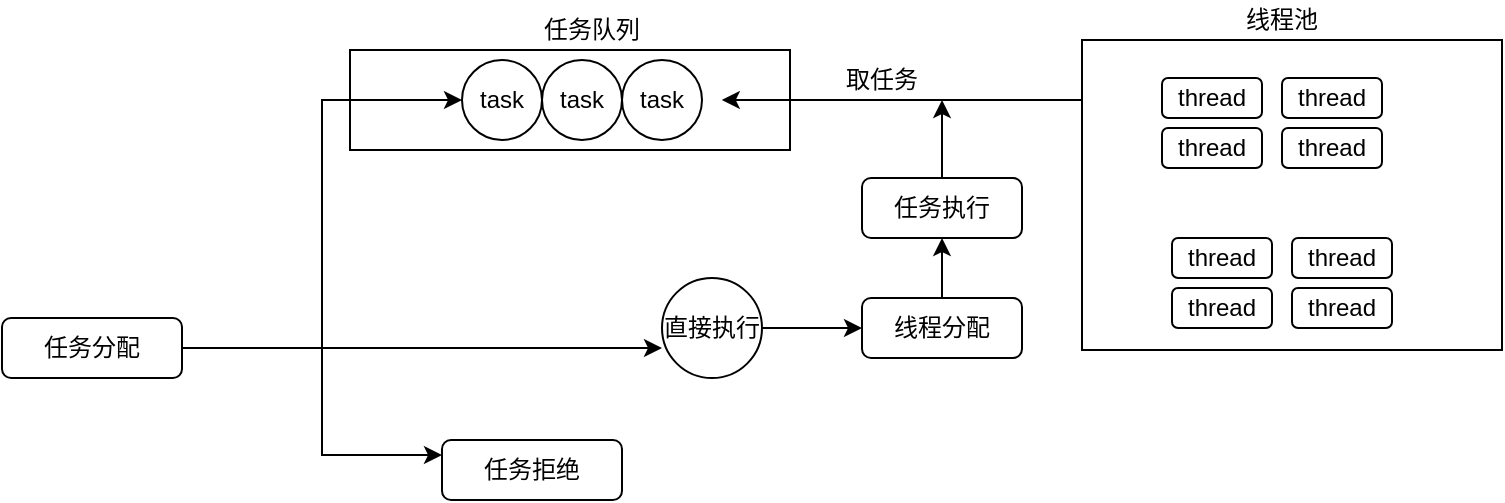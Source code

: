 <mxfile version="12.9.6" type="github"><diagram id="t5uKhkg2tzi8UWJMclgR" name="Page-1"><mxGraphModel dx="946" dy="519" grid="1" gridSize="10" guides="1" tooltips="1" connect="1" arrows="1" fold="1" page="1" pageScale="1" pageWidth="827" pageHeight="1169" math="0" shadow="0"><root><mxCell id="0"/><mxCell id="1" parent="0"/><mxCell id="l9Hj2cgkSNYXQjFZYVc2-30" value="" style="rounded=0;whiteSpace=wrap;html=1;" vertex="1" parent="1"><mxGeometry x="590" y="130" width="130" height="70" as="geometry"/></mxCell><mxCell id="l9Hj2cgkSNYXQjFZYVc2-17" style="edgeStyle=orthogonalEdgeStyle;rounded=0;orthogonalLoop=1;jettySize=auto;html=1;entryX=0;entryY=0.7;entryDx=0;entryDy=0;entryPerimeter=0;" edge="1" parent="1" source="l9Hj2cgkSNYXQjFZYVc2-1" target="l9Hj2cgkSNYXQjFZYVc2-13"><mxGeometry relative="1" as="geometry"/></mxCell><mxCell id="l9Hj2cgkSNYXQjFZYVc2-19" style="edgeStyle=orthogonalEdgeStyle;rounded=0;orthogonalLoop=1;jettySize=auto;html=1;entryX=0;entryY=0.25;entryDx=0;entryDy=0;" edge="1" parent="1" source="l9Hj2cgkSNYXQjFZYVc2-1" target="l9Hj2cgkSNYXQjFZYVc2-15"><mxGeometry relative="1" as="geometry"><Array as="points"><mxPoint x="180" y="274"/><mxPoint x="180" y="328"/></Array></mxGeometry></mxCell><mxCell id="l9Hj2cgkSNYXQjFZYVc2-1" value="任务分配" style="rounded=1;whiteSpace=wrap;html=1;" vertex="1" parent="1"><mxGeometry x="20" y="259" width="90" height="30" as="geometry"/></mxCell><mxCell id="l9Hj2cgkSNYXQjFZYVc2-3" value="" style="rounded=0;whiteSpace=wrap;html=1;" vertex="1" parent="1"><mxGeometry x="194" y="125" width="220" height="50" as="geometry"/></mxCell><mxCell id="l9Hj2cgkSNYXQjFZYVc2-8" value="task" style="ellipse;whiteSpace=wrap;html=1;aspect=fixed;" vertex="1" parent="1"><mxGeometry x="250" y="130" width="40" height="40" as="geometry"/></mxCell><mxCell id="l9Hj2cgkSNYXQjFZYVc2-9" value="task" style="ellipse;whiteSpace=wrap;html=1;aspect=fixed;" vertex="1" parent="1"><mxGeometry x="290" y="130" width="40" height="40" as="geometry"/></mxCell><mxCell id="l9Hj2cgkSNYXQjFZYVc2-10" value="task" style="ellipse;whiteSpace=wrap;html=1;aspect=fixed;" vertex="1" parent="1"><mxGeometry x="330" y="130" width="40" height="40" as="geometry"/></mxCell><mxCell id="l9Hj2cgkSNYXQjFZYVc2-11" style="edgeStyle=orthogonalEdgeStyle;rounded=0;orthogonalLoop=1;jettySize=auto;html=1;entryX=0;entryY=0.5;entryDx=0;entryDy=0;" edge="1" parent="1" source="l9Hj2cgkSNYXQjFZYVc2-1" target="l9Hj2cgkSNYXQjFZYVc2-8"><mxGeometry relative="1" as="geometry"/></mxCell><mxCell id="l9Hj2cgkSNYXQjFZYVc2-12" value="任务队列" style="text;html=1;strokeColor=none;fillColor=none;align=center;verticalAlign=middle;whiteSpace=wrap;rounded=0;" vertex="1" parent="1"><mxGeometry x="290" y="105" width="50" height="20" as="geometry"/></mxCell><mxCell id="l9Hj2cgkSNYXQjFZYVc2-36" style="edgeStyle=orthogonalEdgeStyle;rounded=0;orthogonalLoop=1;jettySize=auto;html=1;entryX=0;entryY=0.5;entryDx=0;entryDy=0;" edge="1" parent="1" source="l9Hj2cgkSNYXQjFZYVc2-13" target="l9Hj2cgkSNYXQjFZYVc2-33"><mxGeometry relative="1" as="geometry"/></mxCell><mxCell id="l9Hj2cgkSNYXQjFZYVc2-13" value="直接执行" style="ellipse;whiteSpace=wrap;html=1;aspect=fixed;" vertex="1" parent="1"><mxGeometry x="350" y="239" width="50" height="50" as="geometry"/></mxCell><mxCell id="l9Hj2cgkSNYXQjFZYVc2-15" value="任务拒绝" style="rounded=1;whiteSpace=wrap;html=1;" vertex="1" parent="1"><mxGeometry x="240" y="320" width="90" height="30" as="geometry"/></mxCell><mxCell id="l9Hj2cgkSNYXQjFZYVc2-31" style="edgeStyle=orthogonalEdgeStyle;rounded=0;orthogonalLoop=1;jettySize=auto;html=1;entryX=0.845;entryY=0.5;entryDx=0;entryDy=0;entryPerimeter=0;" edge="1" parent="1" source="l9Hj2cgkSNYXQjFZYVc2-20" target="l9Hj2cgkSNYXQjFZYVc2-3"><mxGeometry relative="1" as="geometry"><Array as="points"><mxPoint x="480" y="150"/><mxPoint x="480" y="150"/></Array></mxGeometry></mxCell><mxCell id="l9Hj2cgkSNYXQjFZYVc2-20" value="" style="rounded=0;whiteSpace=wrap;html=1;" vertex="1" parent="1"><mxGeometry x="560" y="120" width="210" height="155" as="geometry"/></mxCell><mxCell id="l9Hj2cgkSNYXQjFZYVc2-21" value="thread" style="rounded=1;whiteSpace=wrap;html=1;" vertex="1" parent="1"><mxGeometry x="600" y="139" width="50" height="20" as="geometry"/></mxCell><mxCell id="l9Hj2cgkSNYXQjFZYVc2-22" value="thread" style="rounded=1;whiteSpace=wrap;html=1;" vertex="1" parent="1"><mxGeometry x="660" y="139" width="50" height="20" as="geometry"/></mxCell><mxCell id="l9Hj2cgkSNYXQjFZYVc2-23" value="thread" style="rounded=1;whiteSpace=wrap;html=1;" vertex="1" parent="1"><mxGeometry x="600" y="164" width="50" height="20" as="geometry"/></mxCell><mxCell id="l9Hj2cgkSNYXQjFZYVc2-24" value="thread" style="rounded=1;whiteSpace=wrap;html=1;" vertex="1" parent="1"><mxGeometry x="660" y="164" width="50" height="20" as="geometry"/></mxCell><mxCell id="l9Hj2cgkSNYXQjFZYVc2-25" value="thread" style="rounded=1;whiteSpace=wrap;html=1;" vertex="1" parent="1"><mxGeometry x="665" y="219" width="50" height="20" as="geometry"/></mxCell><mxCell id="l9Hj2cgkSNYXQjFZYVc2-26" value="thread" style="rounded=1;whiteSpace=wrap;html=1;" vertex="1" parent="1"><mxGeometry x="605" y="244" width="50" height="20" as="geometry"/></mxCell><mxCell id="l9Hj2cgkSNYXQjFZYVc2-27" value="thread" style="rounded=1;whiteSpace=wrap;html=1;" vertex="1" parent="1"><mxGeometry x="665" y="244" width="50" height="20" as="geometry"/></mxCell><mxCell id="l9Hj2cgkSNYXQjFZYVc2-28" value="thread" style="rounded=1;whiteSpace=wrap;html=1;" vertex="1" parent="1"><mxGeometry x="605" y="219" width="50" height="20" as="geometry"/></mxCell><mxCell id="l9Hj2cgkSNYXQjFZYVc2-32" value="取任务" style="text;html=1;strokeColor=none;fillColor=none;align=center;verticalAlign=middle;whiteSpace=wrap;rounded=0;" vertex="1" parent="1"><mxGeometry x="440" y="130" width="40" height="20" as="geometry"/></mxCell><mxCell id="l9Hj2cgkSNYXQjFZYVc2-37" style="edgeStyle=orthogonalEdgeStyle;rounded=0;orthogonalLoop=1;jettySize=auto;html=1;" edge="1" parent="1" source="l9Hj2cgkSNYXQjFZYVc2-33" target="l9Hj2cgkSNYXQjFZYVc2-34"><mxGeometry relative="1" as="geometry"/></mxCell><mxCell id="l9Hj2cgkSNYXQjFZYVc2-33" value="线程分配" style="rounded=1;whiteSpace=wrap;html=1;" vertex="1" parent="1"><mxGeometry x="450" y="249" width="80" height="30" as="geometry"/></mxCell><mxCell id="l9Hj2cgkSNYXQjFZYVc2-38" style="edgeStyle=orthogonalEdgeStyle;rounded=0;orthogonalLoop=1;jettySize=auto;html=1;" edge="1" parent="1" source="l9Hj2cgkSNYXQjFZYVc2-34"><mxGeometry relative="1" as="geometry"><mxPoint x="490" y="150" as="targetPoint"/></mxGeometry></mxCell><mxCell id="l9Hj2cgkSNYXQjFZYVc2-34" value="任务执行" style="rounded=1;whiteSpace=wrap;html=1;" vertex="1" parent="1"><mxGeometry x="450" y="189" width="80" height="30" as="geometry"/></mxCell><mxCell id="l9Hj2cgkSNYXQjFZYVc2-41" value="线程池" style="text;html=1;strokeColor=none;fillColor=none;align=center;verticalAlign=middle;whiteSpace=wrap;rounded=0;" vertex="1" parent="1"><mxGeometry x="640" y="100" width="40" height="20" as="geometry"/></mxCell></root></mxGraphModel></diagram></mxfile>